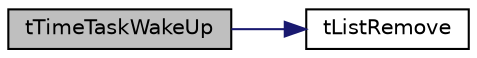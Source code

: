 digraph "tTimeTaskWakeUp"
{
  edge [fontname="Helvetica",fontsize="10",labelfontname="Helvetica",labelfontsize="10"];
  node [fontname="Helvetica",fontsize="10",shape=record];
  rankdir="LR";
  Node167 [label="tTimeTaskWakeUp",height=0.2,width=0.4,color="black", fillcolor="grey75", style="filled", fontcolor="black"];
  Node167 -> Node168 [color="midnightblue",fontsize="10",style="solid",fontname="Helvetica"];
  Node168 [label="tListRemove",height=0.2,width=0.4,color="black", fillcolor="white", style="filled",URL="$group___xE5_x8F_x8C_xE5_x90_x91_xE9_x93_xBE_xE8_xA1_xA8.html#ga58e2fef327c5254062441ec2f8a101a6"];
}
